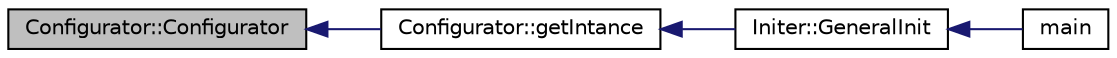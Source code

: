 digraph "Configurator::Configurator"
{
  edge [fontname="Helvetica",fontsize="10",labelfontname="Helvetica",labelfontsize="10"];
  node [fontname="Helvetica",fontsize="10",shape=record];
  rankdir="LR";
  Node1 [label="Configurator::Configurator",height=0.2,width=0.4,color="black", fillcolor="grey75", style="filled", fontcolor="black"];
  Node1 -> Node2 [dir="back",color="midnightblue",fontsize="10",style="solid"];
  Node2 [label="Configurator::getIntance",height=0.2,width=0.4,color="black", fillcolor="white", style="filled",URL="$class_configurator.html#a7138afa6d06c32b2e43495d108741c9f"];
  Node2 -> Node3 [dir="back",color="midnightblue",fontsize="10",style="solid"];
  Node3 [label="Initer::GeneralInit",height=0.2,width=0.4,color="black", fillcolor="white", style="filled",URL="$class_initer.html#a088e4b7a4395c32a5bbe932c3db35054"];
  Node3 -> Node4 [dir="back",color="midnightblue",fontsize="10",style="solid"];
  Node4 [label="main",height=0.2,width=0.4,color="black", fillcolor="white", style="filled",URL="$main_8cpp.html#a0ddf1224851353fc92bfbff6f499fa97",tooltip="main "];
}
